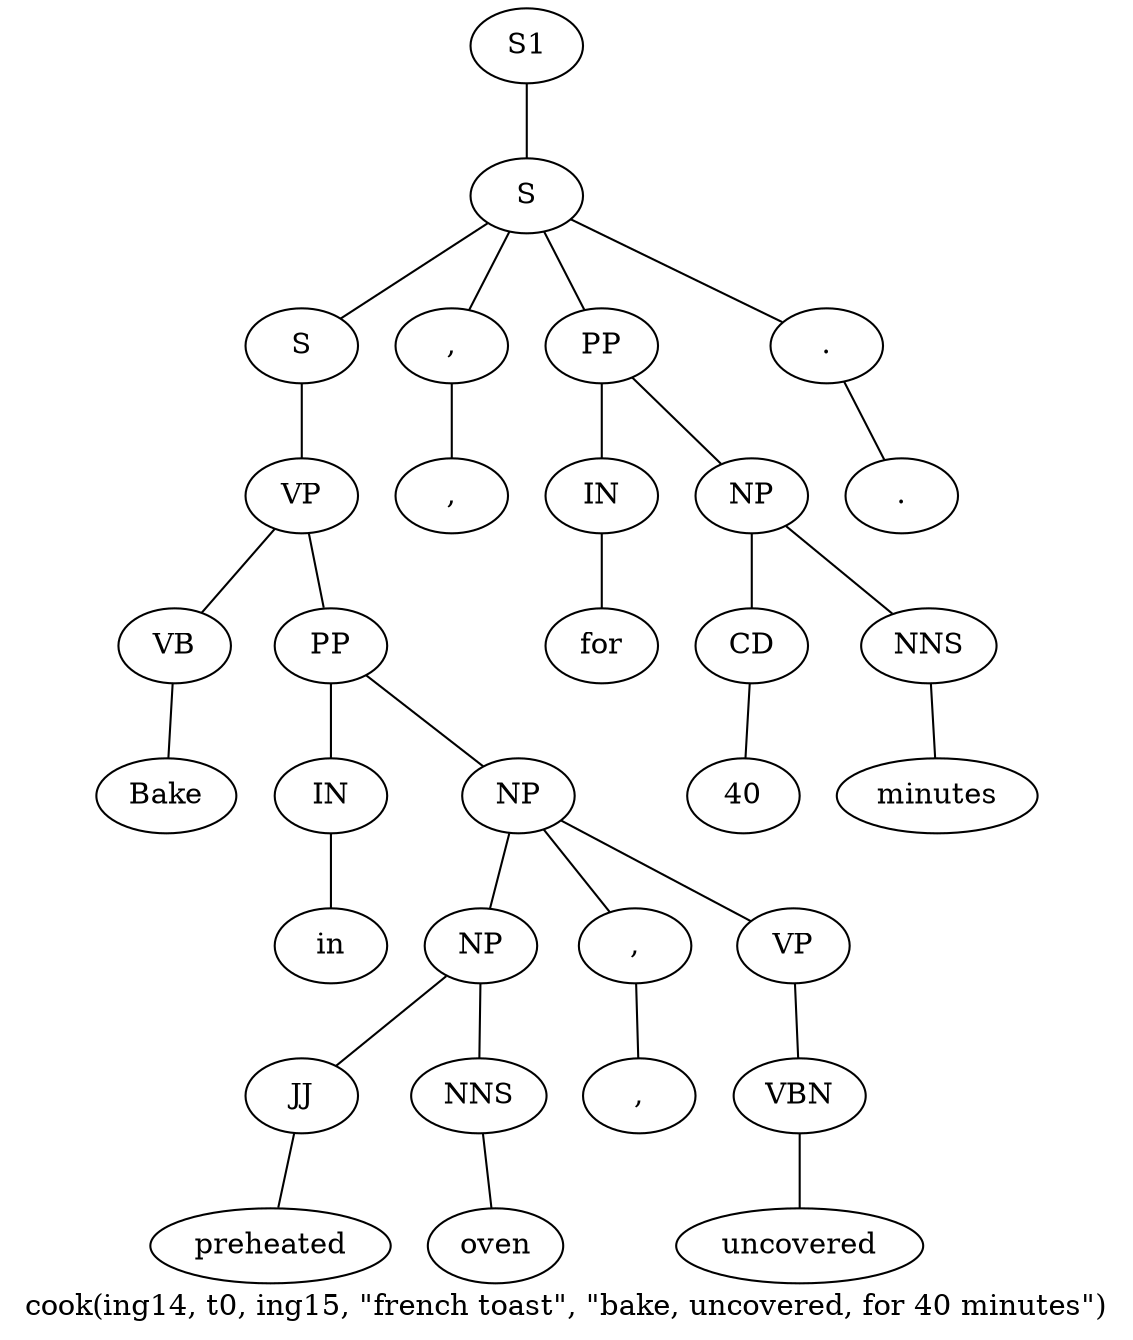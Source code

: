 graph SyntaxGraph {
	label = "cook(ing14, t0, ing15, \"french toast\", \"bake, uncovered, for 40 minutes\")";
	Node0 [label="S1"];
	Node1 [label="S"];
	Node2 [label="S"];
	Node3 [label="VP"];
	Node4 [label="VB"];
	Node5 [label="Bake"];
	Node6 [label="PP"];
	Node7 [label="IN"];
	Node8 [label="in"];
	Node9 [label="NP"];
	Node10 [label="NP"];
	Node11 [label="JJ"];
	Node12 [label="preheated"];
	Node13 [label="NNS"];
	Node14 [label="oven"];
	Node15 [label=","];
	Node16 [label=","];
	Node17 [label="VP"];
	Node18 [label="VBN"];
	Node19 [label="uncovered"];
	Node20 [label=","];
	Node21 [label=","];
	Node22 [label="PP"];
	Node23 [label="IN"];
	Node24 [label="for"];
	Node25 [label="NP"];
	Node26 [label="CD"];
	Node27 [label="40"];
	Node28 [label="NNS"];
	Node29 [label="minutes"];
	Node30 [label="."];
	Node31 [label="."];

	Node0 -- Node1;
	Node1 -- Node2;
	Node1 -- Node20;
	Node1 -- Node22;
	Node1 -- Node30;
	Node2 -- Node3;
	Node3 -- Node4;
	Node3 -- Node6;
	Node4 -- Node5;
	Node6 -- Node7;
	Node6 -- Node9;
	Node7 -- Node8;
	Node9 -- Node10;
	Node9 -- Node15;
	Node9 -- Node17;
	Node10 -- Node11;
	Node10 -- Node13;
	Node11 -- Node12;
	Node13 -- Node14;
	Node15 -- Node16;
	Node17 -- Node18;
	Node18 -- Node19;
	Node20 -- Node21;
	Node22 -- Node23;
	Node22 -- Node25;
	Node23 -- Node24;
	Node25 -- Node26;
	Node25 -- Node28;
	Node26 -- Node27;
	Node28 -- Node29;
	Node30 -- Node31;
}